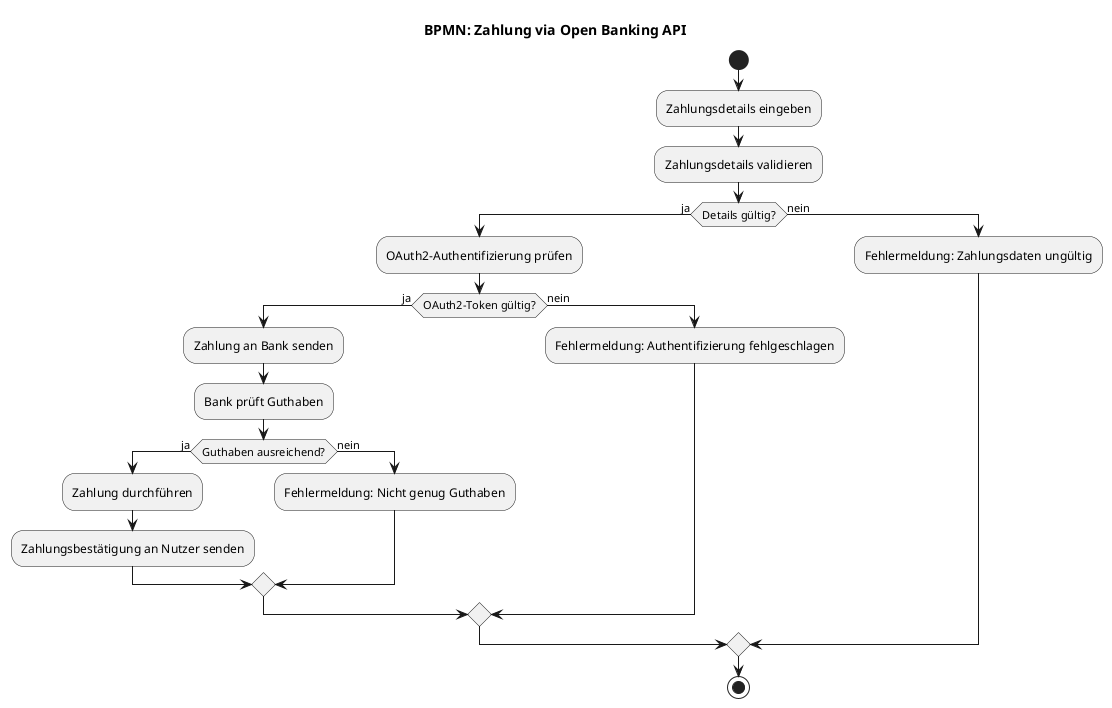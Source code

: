 @startuml
title BPMN: Zahlung via Open Banking API

start
:Zahlungsdetails eingeben;
:Zahlungsdetails validieren;

if (Details gültig?) then (ja)
  :OAuth2-Authentifizierung prüfen;
  if (OAuth2-Token gültig?) then (ja)
    :Zahlung an Bank senden;
    :Bank prüft Guthaben;
    if (Guthaben ausreichend?) then (ja)
      :Zahlung durchführen;
      :Zahlungsbestätigung an Nutzer senden;
    else (nein)
      :Fehlermeldung: Nicht genug Guthaben;
    endif
  else (nein)
    :Fehlermeldung: Authentifizierung fehlgeschlagen;
  endif
else (nein)
  :Fehlermeldung: Zahlungsdaten ungültig;
endif

stop
@enduml
